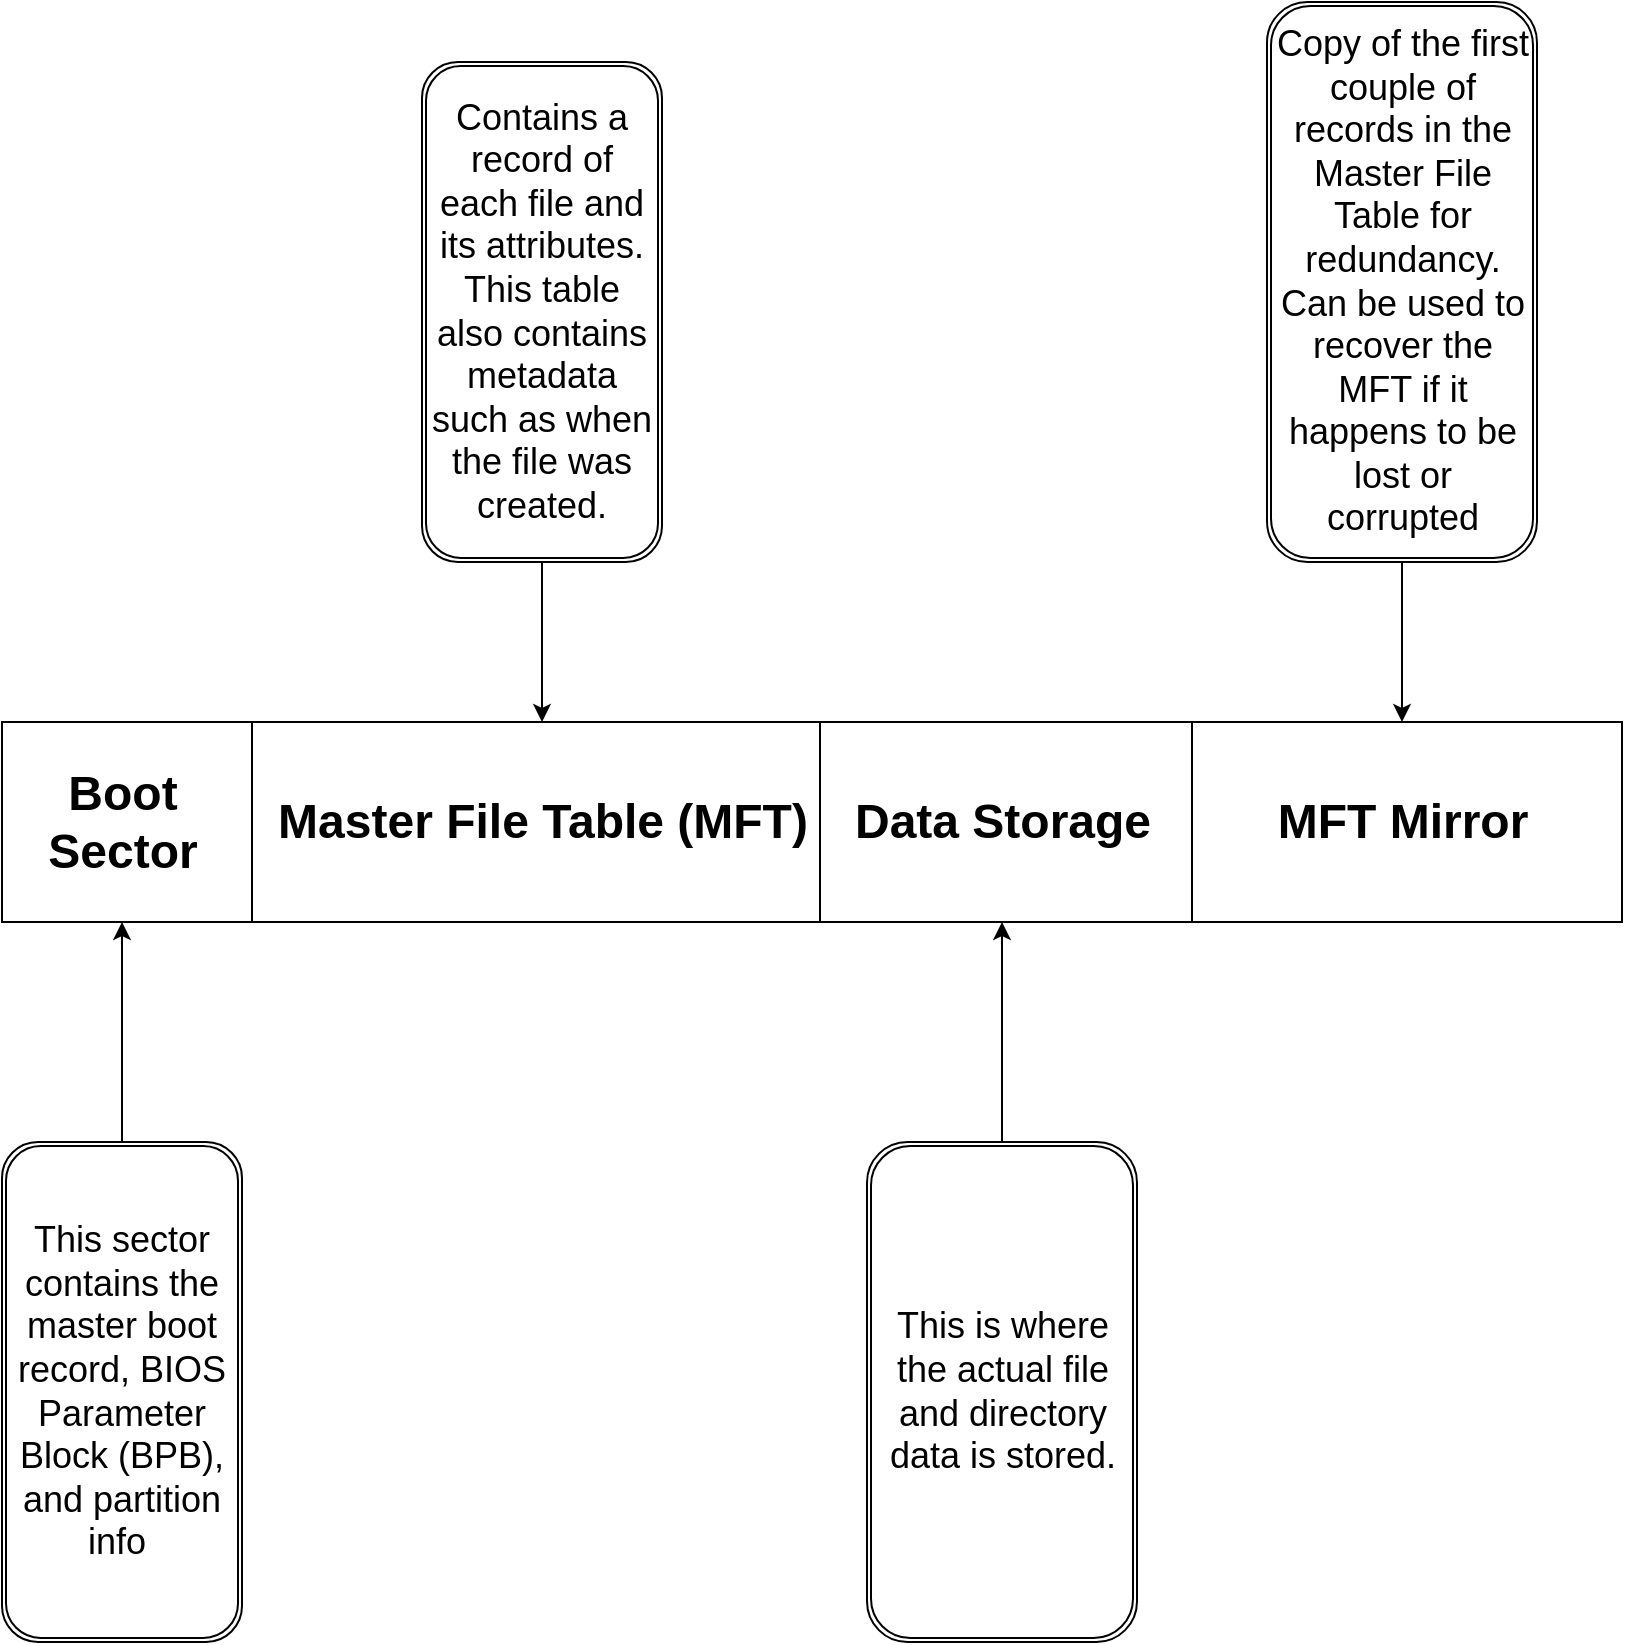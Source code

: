 <mxfile version="15.2.9" type="github">
  <diagram id="x8MVdCRa3j2uht5mlIad" name="Page-1">
    <mxGraphModel dx="1038" dy="521" grid="1" gridSize="10" guides="1" tooltips="1" connect="1" arrows="1" fold="1" page="1" pageScale="1" pageWidth="850" pageHeight="1100" math="0" shadow="0">
      <root>
        <mxCell id="0" />
        <mxCell id="1" parent="0" />
        <mxCell id="iA3L0MmO2OmooaJ5bWK--1" value="" style="rounded=0;whiteSpace=wrap;html=1;" vertex="1" parent="1">
          <mxGeometry x="10" y="400" width="810" height="100" as="geometry" />
        </mxCell>
        <mxCell id="iA3L0MmO2OmooaJ5bWK--2" value="Boot&lt;br&gt;Sector" style="text;strokeColor=none;fillColor=none;html=1;fontSize=24;fontStyle=1;verticalAlign=middle;align=center;" vertex="1" parent="1">
          <mxGeometry x="20" y="400" width="100" height="100" as="geometry" />
        </mxCell>
        <mxCell id="iA3L0MmO2OmooaJ5bWK--3" value="" style="line;strokeWidth=1;direction=south;html=1;" vertex="1" parent="1">
          <mxGeometry x="414" y="400" width="10" height="100" as="geometry" />
        </mxCell>
        <mxCell id="iA3L0MmO2OmooaJ5bWK--4" value="" style="line;strokeWidth=1;direction=south;html=1;" vertex="1" parent="1">
          <mxGeometry x="600" y="400" width="10" height="100" as="geometry" />
        </mxCell>
        <mxCell id="iA3L0MmO2OmooaJ5bWK--7" value="Master File Table (MFT)" style="text;strokeColor=none;fillColor=none;html=1;fontSize=24;fontStyle=1;verticalAlign=middle;align=center;" vertex="1" parent="1">
          <mxGeometry x="140" y="400" width="280" height="100" as="geometry" />
        </mxCell>
        <mxCell id="iA3L0MmO2OmooaJ5bWK--8" value="" style="line;strokeWidth=1;direction=south;html=1;" vertex="1" parent="1">
          <mxGeometry x="130" y="400" width="10" height="100" as="geometry" />
        </mxCell>
        <mxCell id="iA3L0MmO2OmooaJ5bWK--9" value="Data Storage" style="text;strokeColor=none;fillColor=none;html=1;fontSize=24;fontStyle=1;verticalAlign=middle;align=center;" vertex="1" parent="1">
          <mxGeometry x="420" y="400" width="180" height="100" as="geometry" />
        </mxCell>
        <mxCell id="iA3L0MmO2OmooaJ5bWK--10" value="MFT Mirror" style="text;strokeColor=none;fillColor=none;html=1;fontSize=24;fontStyle=1;verticalAlign=middle;align=center;" vertex="1" parent="1">
          <mxGeometry x="600" y="400" width="220" height="100" as="geometry" />
        </mxCell>
        <mxCell id="iA3L0MmO2OmooaJ5bWK--11" style="edgeStyle=orthogonalEdgeStyle;rounded=0;orthogonalLoop=1;jettySize=auto;html=1;entryX=0.5;entryY=1;entryDx=0;entryDy=0;" edge="1" parent="1" source="iA3L0MmO2OmooaJ5bWK--12" target="iA3L0MmO2OmooaJ5bWK--2">
          <mxGeometry relative="1" as="geometry" />
        </mxCell>
        <mxCell id="iA3L0MmO2OmooaJ5bWK--12" value="&lt;font style=&quot;font-size: 18px&quot;&gt;This sector contains the master boot record, BIOS Parameter Block (BPB), and partition info&amp;nbsp;&lt;/font&gt;" style="shape=ext;double=1;rounded=1;whiteSpace=wrap;html=1;strokeWidth=1;" vertex="1" parent="1">
          <mxGeometry x="10" y="610" width="120" height="250" as="geometry" />
        </mxCell>
        <mxCell id="iA3L0MmO2OmooaJ5bWK--21" style="edgeStyle=orthogonalEdgeStyle;rounded=0;orthogonalLoop=1;jettySize=auto;html=1;entryX=0.5;entryY=0;entryDx=0;entryDy=0;" edge="1" parent="1" source="iA3L0MmO2OmooaJ5bWK--14" target="iA3L0MmO2OmooaJ5bWK--7">
          <mxGeometry relative="1" as="geometry" />
        </mxCell>
        <mxCell id="iA3L0MmO2OmooaJ5bWK--14" value="&lt;font style=&quot;font-size: 18px&quot;&gt;Contains a record of each file and its attributes. This table also contains metadata such as when the file was created.&lt;/font&gt;" style="shape=ext;double=1;rounded=1;whiteSpace=wrap;html=1;strokeWidth=1;" vertex="1" parent="1">
          <mxGeometry x="220" y="70" width="120" height="250" as="geometry" />
        </mxCell>
        <mxCell id="iA3L0MmO2OmooaJ5bWK--23" style="edgeStyle=orthogonalEdgeStyle;rounded=0;orthogonalLoop=1;jettySize=auto;html=1;entryX=0.5;entryY=1;entryDx=0;entryDy=0;" edge="1" parent="1" source="iA3L0MmO2OmooaJ5bWK--18" target="iA3L0MmO2OmooaJ5bWK--9">
          <mxGeometry relative="1" as="geometry" />
        </mxCell>
        <mxCell id="iA3L0MmO2OmooaJ5bWK--18" value="&lt;span style=&quot;font-size: 18px&quot;&gt;This is where the actual file and directory data is stored.&lt;/span&gt;" style="shape=ext;double=1;rounded=1;whiteSpace=wrap;html=1;strokeWidth=1;" vertex="1" parent="1">
          <mxGeometry x="442.5" y="610" width="135" height="250" as="geometry" />
        </mxCell>
        <mxCell id="iA3L0MmO2OmooaJ5bWK--24" style="edgeStyle=orthogonalEdgeStyle;rounded=0;orthogonalLoop=1;jettySize=auto;html=1;entryX=0.5;entryY=0;entryDx=0;entryDy=0;" edge="1" parent="1" source="iA3L0MmO2OmooaJ5bWK--20" target="iA3L0MmO2OmooaJ5bWK--10">
          <mxGeometry relative="1" as="geometry" />
        </mxCell>
        <mxCell id="iA3L0MmO2OmooaJ5bWK--20" value="&lt;font style=&quot;font-size: 18px&quot;&gt;Copy of the first couple of records in the Master File Table for redundancy. Can be used to recover the MFT if it happens to be lost or corrupted&lt;/font&gt;" style="shape=ext;double=1;rounded=1;whiteSpace=wrap;html=1;strokeWidth=1;" vertex="1" parent="1">
          <mxGeometry x="642.5" y="40" width="135" height="280" as="geometry" />
        </mxCell>
      </root>
    </mxGraphModel>
  </diagram>
</mxfile>

